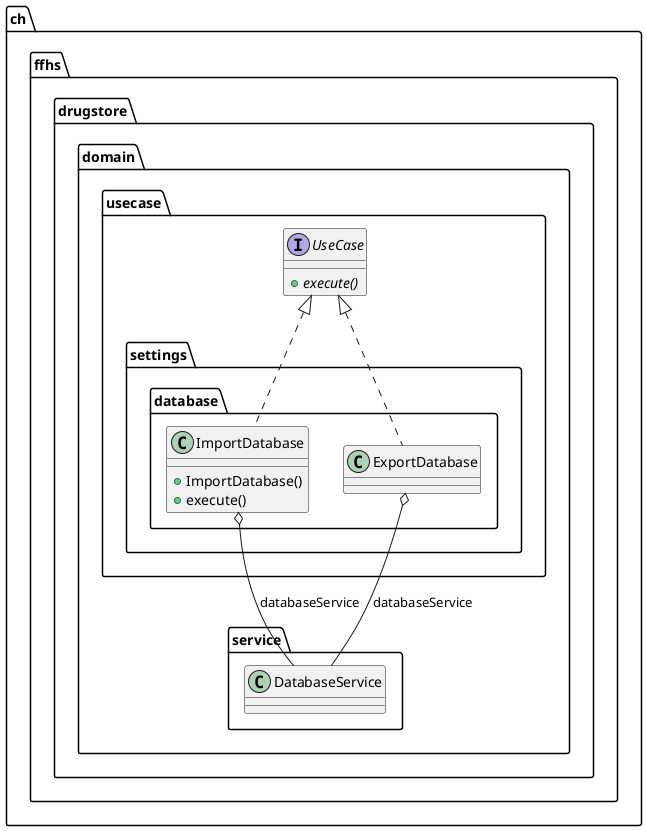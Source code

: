 @startuml

  namespace ch.ffhs.drugstore {
    namespace domain.usecase {
      namespace settings.database {
        interface ch.ffhs.drugstore.domain.usecase.UseCase {
                  {abstract} + execute()
              }
      }
    }
  }
  

  namespace ch.ffhs.drugstore {
    namespace domain.usecase {
      namespace settings.database {
        class ch.ffhs.drugstore.domain.usecase.settings.database.ImportDatabase {
            + ImportDatabase()
            + execute()
        }
      }
    }
  }
  

  ch.ffhs.drugstore.domain.usecase.settings.database.ExportDatabase .up.|> ch.ffhs.drugstore.domain.usecase.UseCase
  ch.ffhs.drugstore.domain.usecase.settings.database.ExportDatabase o-- ch.ffhs.drugstore.domain.service.DatabaseService : databaseService
  ch.ffhs.drugstore.domain.usecase.settings.database.ImportDatabase .up.|> ch.ffhs.drugstore.domain.usecase.UseCase
  ch.ffhs.drugstore.domain.usecase.settings.database.ImportDatabase o-- ch.ffhs.drugstore.domain.service.DatabaseService : databaseService


@enduml
